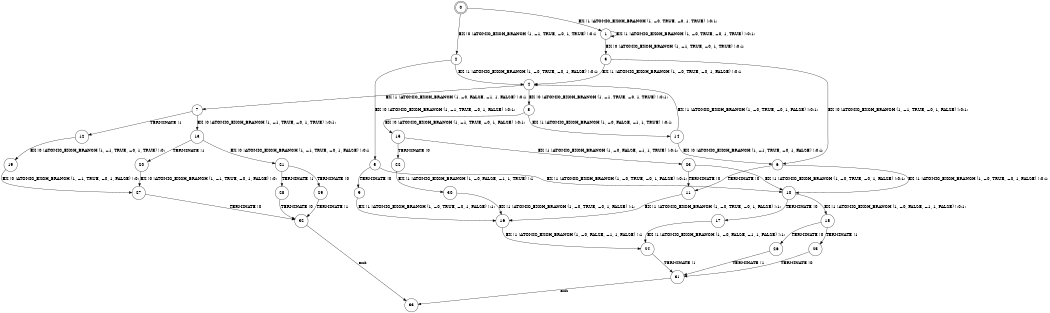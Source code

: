 digraph BCG {
size = "7, 10.5";
center = TRUE;
node [shape = circle];
0 [peripheries = 2];
0 -> 1 [label = "EX !1 !ATOMIC_EXCH_BRANCH (1, +0, TRUE, +0, 1, TRUE) !:0:1:"];
0 -> 2 [label = "EX !0 !ATOMIC_EXCH_BRANCH (1, +1, TRUE, +0, 1, TRUE) !:0:1:"];
1 -> 3 [label = "EX !0 !ATOMIC_EXCH_BRANCH (1, +1, TRUE, +0, 1, TRUE) !:0:1:"];
1 -> 1 [label = "EX !1 !ATOMIC_EXCH_BRANCH (1, +0, TRUE, +0, 1, TRUE) !:0:1:"];
2 -> 4 [label = "EX !1 !ATOMIC_EXCH_BRANCH (1, +0, TRUE, +0, 1, FALSE) !:0:1:"];
2 -> 5 [label = "EX !0 !ATOMIC_EXCH_BRANCH (1, +1, TRUE, +0, 1, FALSE) !:0:1:"];
3 -> 4 [label = "EX !1 !ATOMIC_EXCH_BRANCH (1, +0, TRUE, +0, 1, FALSE) !:0:1:"];
3 -> 6 [label = "EX !0 !ATOMIC_EXCH_BRANCH (1, +1, TRUE, +0, 1, FALSE) !:0:1:"];
4 -> 7 [label = "EX !1 !ATOMIC_EXCH_BRANCH (1, +0, FALSE, +1, 1, FALSE) !:0:1:"];
4 -> 8 [label = "EX !0 !ATOMIC_EXCH_BRANCH (1, +1, TRUE, +0, 1, TRUE) !:0:1:"];
5 -> 9 [label = "TERMINATE !0"];
5 -> 10 [label = "EX !1 !ATOMIC_EXCH_BRANCH (1, +0, TRUE, +0, 1, FALSE) !:0:1:"];
6 -> 11 [label = "TERMINATE !0"];
6 -> 10 [label = "EX !1 !ATOMIC_EXCH_BRANCH (1, +0, TRUE, +0, 1, FALSE) !:0:1:"];
7 -> 12 [label = "TERMINATE !1"];
7 -> 13 [label = "EX !0 !ATOMIC_EXCH_BRANCH (1, +1, TRUE, +0, 1, TRUE) !:0:1:"];
8 -> 14 [label = "EX !1 !ATOMIC_EXCH_BRANCH (1, +0, FALSE, +1, 1, TRUE) !:0:1:"];
8 -> 15 [label = "EX !0 !ATOMIC_EXCH_BRANCH (1, +1, TRUE, +0, 1, FALSE) !:0:1:"];
9 -> 16 [label = "EX !1 !ATOMIC_EXCH_BRANCH (1, +0, TRUE, +0, 1, FALSE) !:1:"];
10 -> 17 [label = "TERMINATE !0"];
10 -> 18 [label = "EX !1 !ATOMIC_EXCH_BRANCH (1, +0, FALSE, +1, 1, FALSE) !:0:1:"];
11 -> 16 [label = "EX !1 !ATOMIC_EXCH_BRANCH (1, +0, TRUE, +0, 1, FALSE) !:1:"];
12 -> 19 [label = "EX !0 !ATOMIC_EXCH_BRANCH (1, +1, TRUE, +0, 1, TRUE) !:0:"];
13 -> 20 [label = "TERMINATE !1"];
13 -> 21 [label = "EX !0 !ATOMIC_EXCH_BRANCH (1, +1, TRUE, +0, 1, FALSE) !:0:1:"];
14 -> 4 [label = "EX !1 !ATOMIC_EXCH_BRANCH (1, +0, TRUE, +0, 1, FALSE) !:0:1:"];
14 -> 6 [label = "EX !0 !ATOMIC_EXCH_BRANCH (1, +1, TRUE, +0, 1, FALSE) !:0:1:"];
15 -> 22 [label = "TERMINATE !0"];
15 -> 23 [label = "EX !1 !ATOMIC_EXCH_BRANCH (1, +0, FALSE, +1, 1, TRUE) !:0:1:"];
16 -> 24 [label = "EX !1 !ATOMIC_EXCH_BRANCH (1, +0, FALSE, +1, 1, FALSE) !:1:"];
17 -> 24 [label = "EX !1 !ATOMIC_EXCH_BRANCH (1, +0, FALSE, +1, 1, FALSE) !:1:"];
18 -> 25 [label = "TERMINATE !1"];
18 -> 26 [label = "TERMINATE !0"];
19 -> 27 [label = "EX !0 !ATOMIC_EXCH_BRANCH (1, +1, TRUE, +0, 1, FALSE) !:0:"];
20 -> 27 [label = "EX !0 !ATOMIC_EXCH_BRANCH (1, +1, TRUE, +0, 1, FALSE) !:0:"];
21 -> 28 [label = "TERMINATE !1"];
21 -> 29 [label = "TERMINATE !0"];
22 -> 30 [label = "EX !1 !ATOMIC_EXCH_BRANCH (1, +0, FALSE, +1, 1, TRUE) !:1:"];
23 -> 11 [label = "TERMINATE !0"];
23 -> 10 [label = "EX !1 !ATOMIC_EXCH_BRANCH (1, +0, TRUE, +0, 1, FALSE) !:0:1:"];
24 -> 31 [label = "TERMINATE !1"];
25 -> 31 [label = "TERMINATE !0"];
26 -> 31 [label = "TERMINATE !1"];
27 -> 32 [label = "TERMINATE !0"];
28 -> 32 [label = "TERMINATE !0"];
29 -> 32 [label = "TERMINATE !1"];
30 -> 16 [label = "EX !1 !ATOMIC_EXCH_BRANCH (1, +0, TRUE, +0, 1, FALSE) !:1:"];
31 -> 33 [label = "exit"];
32 -> 33 [label = "exit"];
}
